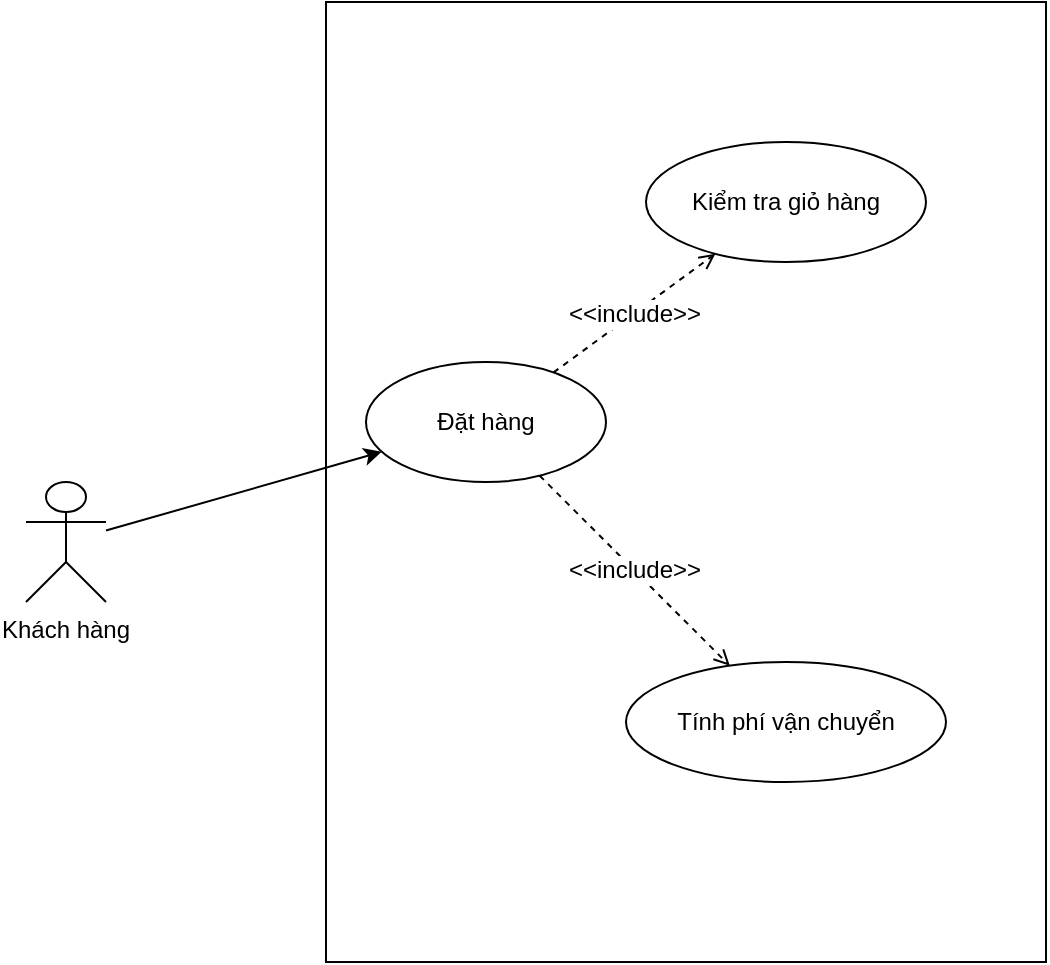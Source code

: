 <mxfile version="28.2.8">
  <diagram id="-IpCbJ1MpgS_VE26dH6i" name="Use Case - Dat hang">
    <mxGraphModel dx="1226" dy="676" grid="1" gridSize="10" guides="1" tooltips="1" connect="1" arrows="1" fold="1" page="1" pageScale="1" pageWidth="850" pageHeight="1100" math="0" shadow="0">
      <root>
        <mxCell id="0" />
        <mxCell id="1" parent="0" />
        <mxCell id="QALgrfnGxbWJvPpxXDAW-8" value="" style="rounded=0;whiteSpace=wrap;html=1;" vertex="1" parent="1">
          <mxGeometry x="300" y="100" width="360" height="480" as="geometry" />
        </mxCell>
        <mxCell id="QALgrfnGxbWJvPpxXDAW-1" value="Khách hàng" style="shape=umlActor;verticalLabelPosition=bottom;verticalAlign=top;" vertex="1" parent="1">
          <mxGeometry x="150" y="340" width="40" height="60" as="geometry" />
        </mxCell>
        <mxCell id="QALgrfnGxbWJvPpxXDAW-2" value="Đặt hàng" style="ellipse;whiteSpace=wrap;html=1;" vertex="1" parent="1">
          <mxGeometry x="320" y="280" width="120" height="60" as="geometry" />
        </mxCell>
        <mxCell id="QALgrfnGxbWJvPpxXDAW-3" value="Kiểm tra giỏ hàng" style="ellipse;whiteSpace=wrap;html=1;" vertex="1" parent="1">
          <mxGeometry x="460" y="170" width="140" height="60" as="geometry" />
        </mxCell>
        <mxCell id="QALgrfnGxbWJvPpxXDAW-4" value="Tính phí vận chuyển" style="ellipse;whiteSpace=wrap;html=1;" vertex="1" parent="1">
          <mxGeometry x="450" y="430" width="160" height="60" as="geometry" />
        </mxCell>
        <mxCell id="QALgrfnGxbWJvPpxXDAW-5" style="endArrow=classic;html=1;" edge="1" parent="1" source="QALgrfnGxbWJvPpxXDAW-1" target="QALgrfnGxbWJvPpxXDAW-2">
          <mxGeometry relative="1" as="geometry" />
        </mxCell>
        <mxCell id="QALgrfnGxbWJvPpxXDAW-6" value="&amp;lt;&amp;lt;include&amp;gt;&amp;gt;" style="endArrow=open;dashed=1;html=1;fontSize=12;" edge="1" parent="1" source="QALgrfnGxbWJvPpxXDAW-2" target="QALgrfnGxbWJvPpxXDAW-3">
          <mxGeometry relative="1" as="geometry" />
        </mxCell>
        <mxCell id="QALgrfnGxbWJvPpxXDAW-7" value="&amp;lt;&amp;lt;include&amp;gt;&amp;gt;" style="endArrow=open;dashed=1;html=1;fontSize=12;" edge="1" parent="1" source="QALgrfnGxbWJvPpxXDAW-2" target="QALgrfnGxbWJvPpxXDAW-4">
          <mxGeometry relative="1" as="geometry" />
        </mxCell>
      </root>
    </mxGraphModel>
  </diagram>
</mxfile>
